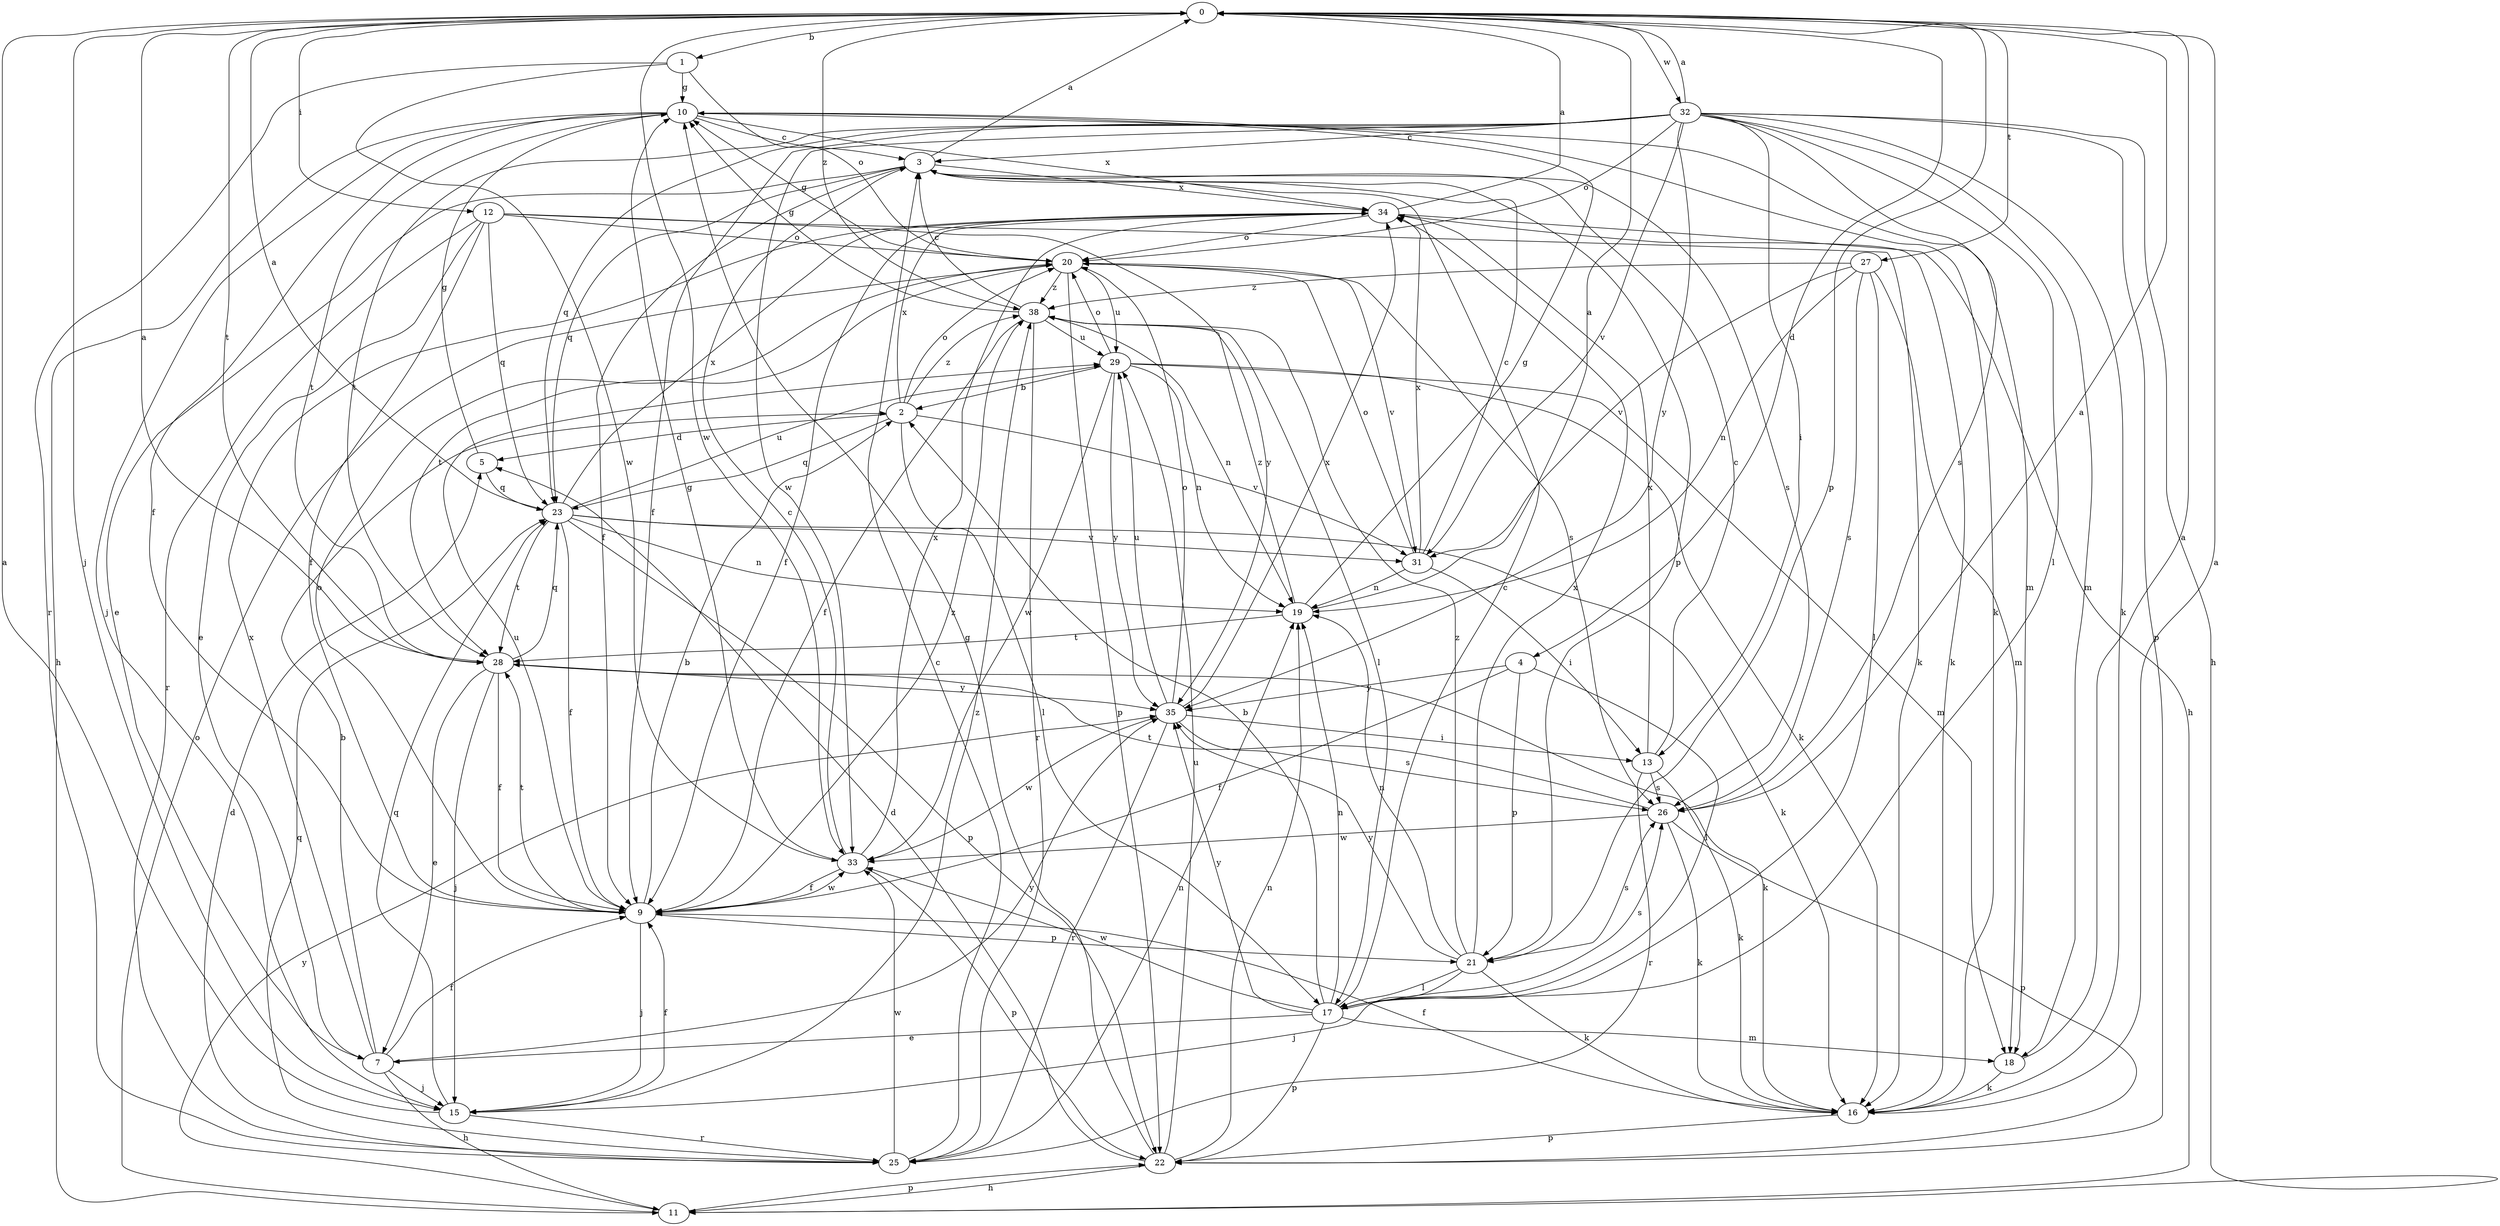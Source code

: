 strict digraph  {
0;
1;
2;
3;
4;
5;
7;
9;
10;
11;
12;
13;
15;
16;
17;
18;
19;
20;
21;
22;
23;
25;
26;
27;
28;
29;
31;
32;
33;
34;
35;
38;
0 -> 1  [label=b];
0 -> 4  [label=d];
0 -> 12  [label=i];
0 -> 15  [label=j];
0 -> 21  [label=p];
0 -> 27  [label=t];
0 -> 28  [label=t];
0 -> 32  [label=w];
0 -> 33  [label=w];
0 -> 38  [label=z];
1 -> 10  [label=g];
1 -> 20  [label=o];
1 -> 25  [label=r];
1 -> 33  [label=w];
2 -> 5  [label=d];
2 -> 17  [label=l];
2 -> 20  [label=o];
2 -> 23  [label=q];
2 -> 31  [label=v];
2 -> 34  [label=x];
2 -> 38  [label=z];
3 -> 0  [label=a];
3 -> 7  [label=e];
3 -> 9  [label=f];
3 -> 21  [label=p];
3 -> 23  [label=q];
3 -> 26  [label=s];
3 -> 34  [label=x];
4 -> 9  [label=f];
4 -> 17  [label=l];
4 -> 21  [label=p];
4 -> 35  [label=y];
5 -> 10  [label=g];
5 -> 23  [label=q];
7 -> 2  [label=b];
7 -> 9  [label=f];
7 -> 11  [label=h];
7 -> 15  [label=j];
7 -> 34  [label=x];
7 -> 35  [label=y];
9 -> 2  [label=b];
9 -> 15  [label=j];
9 -> 20  [label=o];
9 -> 21  [label=p];
9 -> 28  [label=t];
9 -> 29  [label=u];
9 -> 33  [label=w];
9 -> 38  [label=z];
10 -> 3  [label=c];
10 -> 9  [label=f];
10 -> 11  [label=h];
10 -> 15  [label=j];
10 -> 16  [label=k];
10 -> 18  [label=m];
10 -> 28  [label=t];
10 -> 34  [label=x];
11 -> 20  [label=o];
11 -> 22  [label=p];
11 -> 35  [label=y];
12 -> 7  [label=e];
12 -> 9  [label=f];
12 -> 16  [label=k];
12 -> 20  [label=o];
12 -> 23  [label=q];
12 -> 25  [label=r];
12 -> 35  [label=y];
13 -> 3  [label=c];
13 -> 16  [label=k];
13 -> 25  [label=r];
13 -> 26  [label=s];
13 -> 34  [label=x];
15 -> 0  [label=a];
15 -> 9  [label=f];
15 -> 23  [label=q];
15 -> 25  [label=r];
15 -> 38  [label=z];
16 -> 0  [label=a];
16 -> 9  [label=f];
16 -> 22  [label=p];
17 -> 2  [label=b];
17 -> 3  [label=c];
17 -> 7  [label=e];
17 -> 18  [label=m];
17 -> 19  [label=n];
17 -> 22  [label=p];
17 -> 26  [label=s];
17 -> 33  [label=w];
17 -> 35  [label=y];
18 -> 0  [label=a];
18 -> 16  [label=k];
19 -> 0  [label=a];
19 -> 10  [label=g];
19 -> 28  [label=t];
19 -> 38  [label=z];
20 -> 10  [label=g];
20 -> 22  [label=p];
20 -> 26  [label=s];
20 -> 28  [label=t];
20 -> 29  [label=u];
20 -> 31  [label=v];
20 -> 38  [label=z];
21 -> 15  [label=j];
21 -> 16  [label=k];
21 -> 17  [label=l];
21 -> 19  [label=n];
21 -> 26  [label=s];
21 -> 34  [label=x];
21 -> 35  [label=y];
21 -> 38  [label=z];
22 -> 5  [label=d];
22 -> 10  [label=g];
22 -> 11  [label=h];
22 -> 19  [label=n];
22 -> 29  [label=u];
23 -> 0  [label=a];
23 -> 9  [label=f];
23 -> 16  [label=k];
23 -> 19  [label=n];
23 -> 22  [label=p];
23 -> 28  [label=t];
23 -> 29  [label=u];
23 -> 31  [label=v];
23 -> 34  [label=x];
25 -> 3  [label=c];
25 -> 5  [label=d];
25 -> 19  [label=n];
25 -> 23  [label=q];
25 -> 33  [label=w];
26 -> 0  [label=a];
26 -> 16  [label=k];
26 -> 22  [label=p];
26 -> 28  [label=t];
26 -> 33  [label=w];
27 -> 17  [label=l];
27 -> 18  [label=m];
27 -> 19  [label=n];
27 -> 26  [label=s];
27 -> 31  [label=v];
27 -> 38  [label=z];
28 -> 0  [label=a];
28 -> 7  [label=e];
28 -> 9  [label=f];
28 -> 15  [label=j];
28 -> 16  [label=k];
28 -> 23  [label=q];
28 -> 35  [label=y];
29 -> 2  [label=b];
29 -> 16  [label=k];
29 -> 18  [label=m];
29 -> 19  [label=n];
29 -> 20  [label=o];
29 -> 33  [label=w];
29 -> 35  [label=y];
31 -> 3  [label=c];
31 -> 13  [label=i];
31 -> 19  [label=n];
31 -> 20  [label=o];
31 -> 34  [label=x];
32 -> 0  [label=a];
32 -> 3  [label=c];
32 -> 9  [label=f];
32 -> 11  [label=h];
32 -> 13  [label=i];
32 -> 16  [label=k];
32 -> 17  [label=l];
32 -> 18  [label=m];
32 -> 20  [label=o];
32 -> 22  [label=p];
32 -> 23  [label=q];
32 -> 26  [label=s];
32 -> 28  [label=t];
32 -> 31  [label=v];
32 -> 33  [label=w];
32 -> 35  [label=y];
33 -> 3  [label=c];
33 -> 9  [label=f];
33 -> 10  [label=g];
33 -> 22  [label=p];
33 -> 34  [label=x];
34 -> 0  [label=a];
34 -> 9  [label=f];
34 -> 11  [label=h];
34 -> 16  [label=k];
34 -> 20  [label=o];
35 -> 13  [label=i];
35 -> 20  [label=o];
35 -> 25  [label=r];
35 -> 26  [label=s];
35 -> 29  [label=u];
35 -> 33  [label=w];
35 -> 34  [label=x];
38 -> 3  [label=c];
38 -> 9  [label=f];
38 -> 10  [label=g];
38 -> 17  [label=l];
38 -> 19  [label=n];
38 -> 25  [label=r];
38 -> 29  [label=u];
}
